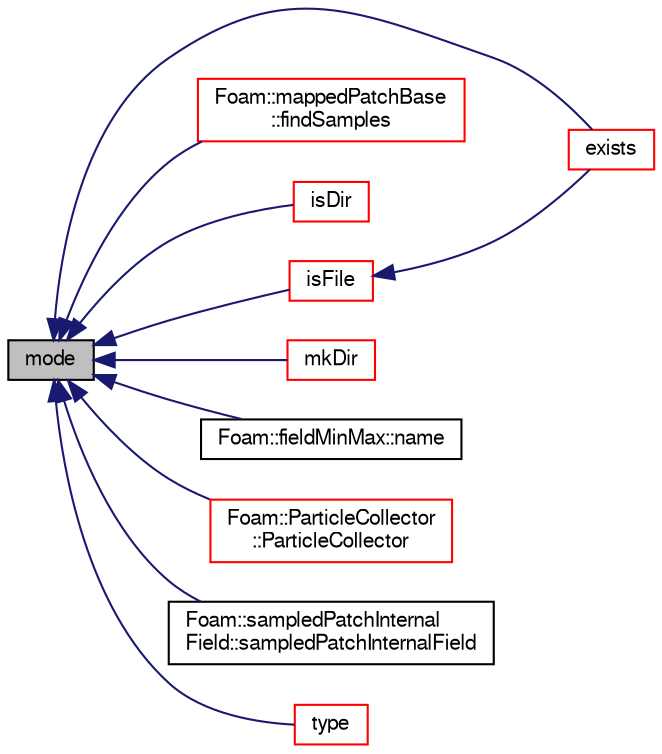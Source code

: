 digraph "mode"
{
  bgcolor="transparent";
  edge [fontname="FreeSans",fontsize="10",labelfontname="FreeSans",labelfontsize="10"];
  node [fontname="FreeSans",fontsize="10",shape=record];
  rankdir="LR";
  Node93355 [label="mode",height=0.2,width=0.4,color="black", fillcolor="grey75", style="filled", fontcolor="black"];
  Node93355 -> Node93356 [dir="back",color="midnightblue",fontsize="10",style="solid",fontname="FreeSans"];
  Node93356 [label="exists",height=0.2,width=0.4,color="red",URL="$a21124.html#a361e3374754d656658e0dc4a8310ce32",tooltip="Does the name exist (as DIRECTORY or FILE) in the file system? "];
  Node93355 -> Node93384 [dir="back",color="midnightblue",fontsize="10",style="solid",fontname="FreeSans"];
  Node93384 [label="Foam::mappedPatchBase\l::findSamples",height=0.2,width=0.4,color="red",URL="$a25094.html#a5b45dd96de2566fe120ce82fd632868c",tooltip="Find cells/faces containing samples. "];
  Node93355 -> Node93387 [dir="back",color="midnightblue",fontsize="10",style="solid",fontname="FreeSans"];
  Node93387 [label="isDir",height=0.2,width=0.4,color="red",URL="$a21124.html#a9c9cf5d33b9c5961f835aefe5d860c5a",tooltip="Does the name exist as a DIRECTORY in the file system? "];
  Node93355 -> Node95494 [dir="back",color="midnightblue",fontsize="10",style="solid",fontname="FreeSans"];
  Node95494 [label="isFile",height=0.2,width=0.4,color="red",URL="$a21124.html#a1cf13d004cf482571af182540a8d1526",tooltip="Does the name exist as a FILE in the file system? "];
  Node95494 -> Node93356 [dir="back",color="midnightblue",fontsize="10",style="solid",fontname="FreeSans"];
  Node93355 -> Node95507 [dir="back",color="midnightblue",fontsize="10",style="solid",fontname="FreeSans"];
  Node95507 [label="mkDir",height=0.2,width=0.4,color="red",URL="$a21124.html#a2ae410f2311adf94d66451b7423fdf4e",tooltip="Make a directory and return an error if it could not be created. "];
  Node93355 -> Node94100 [dir="back",color="midnightblue",fontsize="10",style="solid",fontname="FreeSans"];
  Node94100 [label="Foam::fieldMinMax::name",height=0.2,width=0.4,color="black",URL="$a28718.html#a754ce9966caae1ee331378bf4a87269b",tooltip="Return name of the set of field min/max. "];
  Node93355 -> Node95608 [dir="back",color="midnightblue",fontsize="10",style="solid",fontname="FreeSans"];
  Node95608 [label="Foam::ParticleCollector\l::ParticleCollector",height=0.2,width=0.4,color="red",URL="$a23982.html#a7e033a5ad0d811a2692f6ae9237f85e6",tooltip="Construct from dictionary. "];
  Node93355 -> Node94677 [dir="back",color="midnightblue",fontsize="10",style="solid",fontname="FreeSans"];
  Node94677 [label="Foam::sampledPatchInternal\lField::sampledPatchInternalField",height=0.2,width=0.4,color="black",URL="$a29370.html#a3aee63f01712c7a45299253ce06e5b1d",tooltip="Construct from dictionary. "];
  Node93355 -> Node95610 [dir="back",color="midnightblue",fontsize="10",style="solid",fontname="FreeSans"];
  Node95610 [label="type",height=0.2,width=0.4,color="red",URL="$a21124.html#aec48583af672626378f501eb9fc32cd1",tooltip="Return the file type: DIRECTORY or FILE. "];
}
